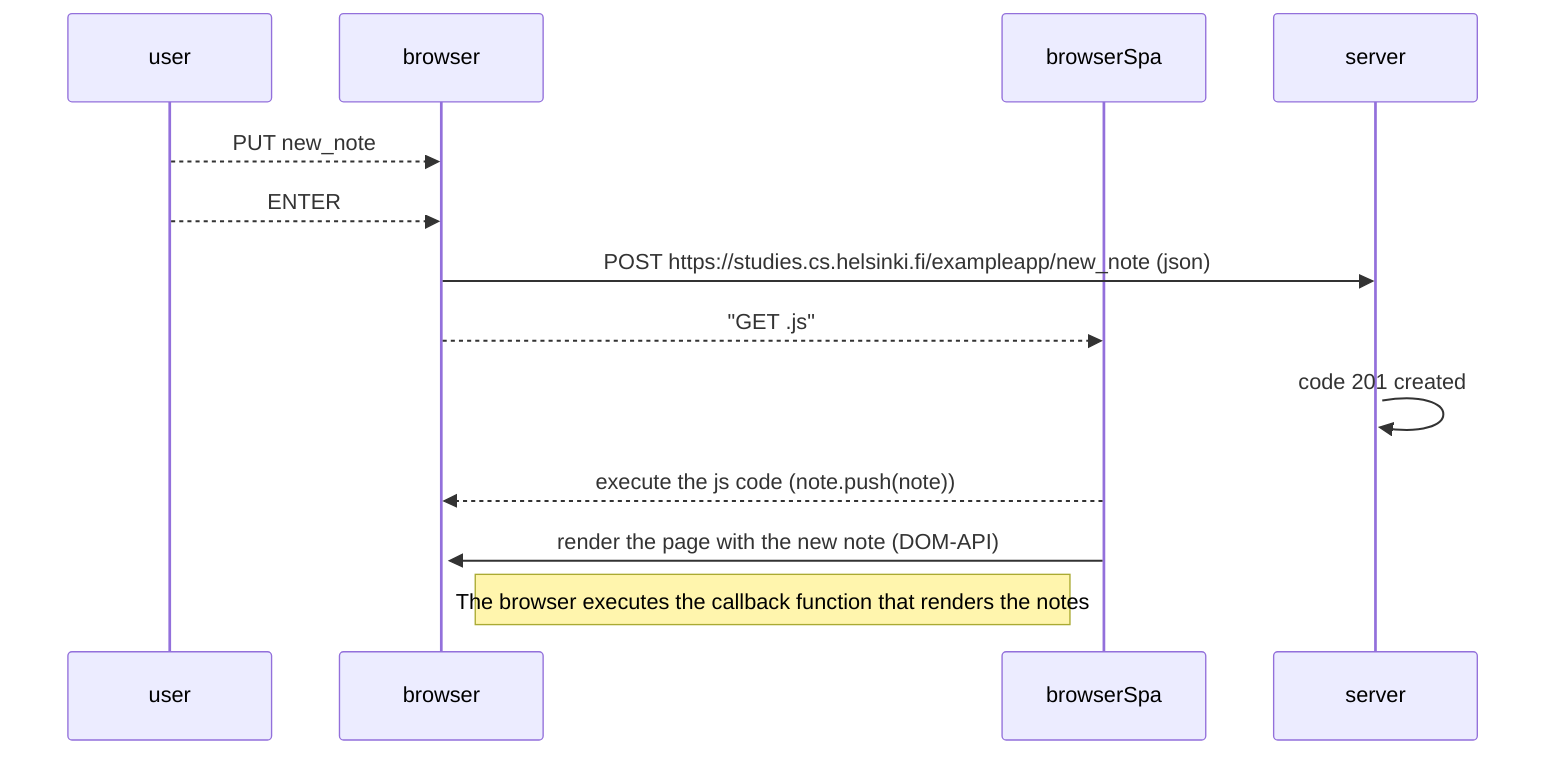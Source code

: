 sequenceDiagram
    participant user
    participant browser
    participant browserSpa
    participant server
    user-->>browser:PUT new_note
    user-->>browser: ENTER
    browser->>server: POST https://studies.cs.helsinki.fi/exampleapp/new_note (json)
    browser-->>browserSpa: "GET .js"
    activate server
    server->>server: code 201 created
    activate server
    browserSpa-->>browser: execute the js code (note.push(note))
    activate browser
    browserSpa->>browser: render the page with the new note (DOM-API)
    activate browser





    Note right of browser: The browser executes the callback function that renders the notes